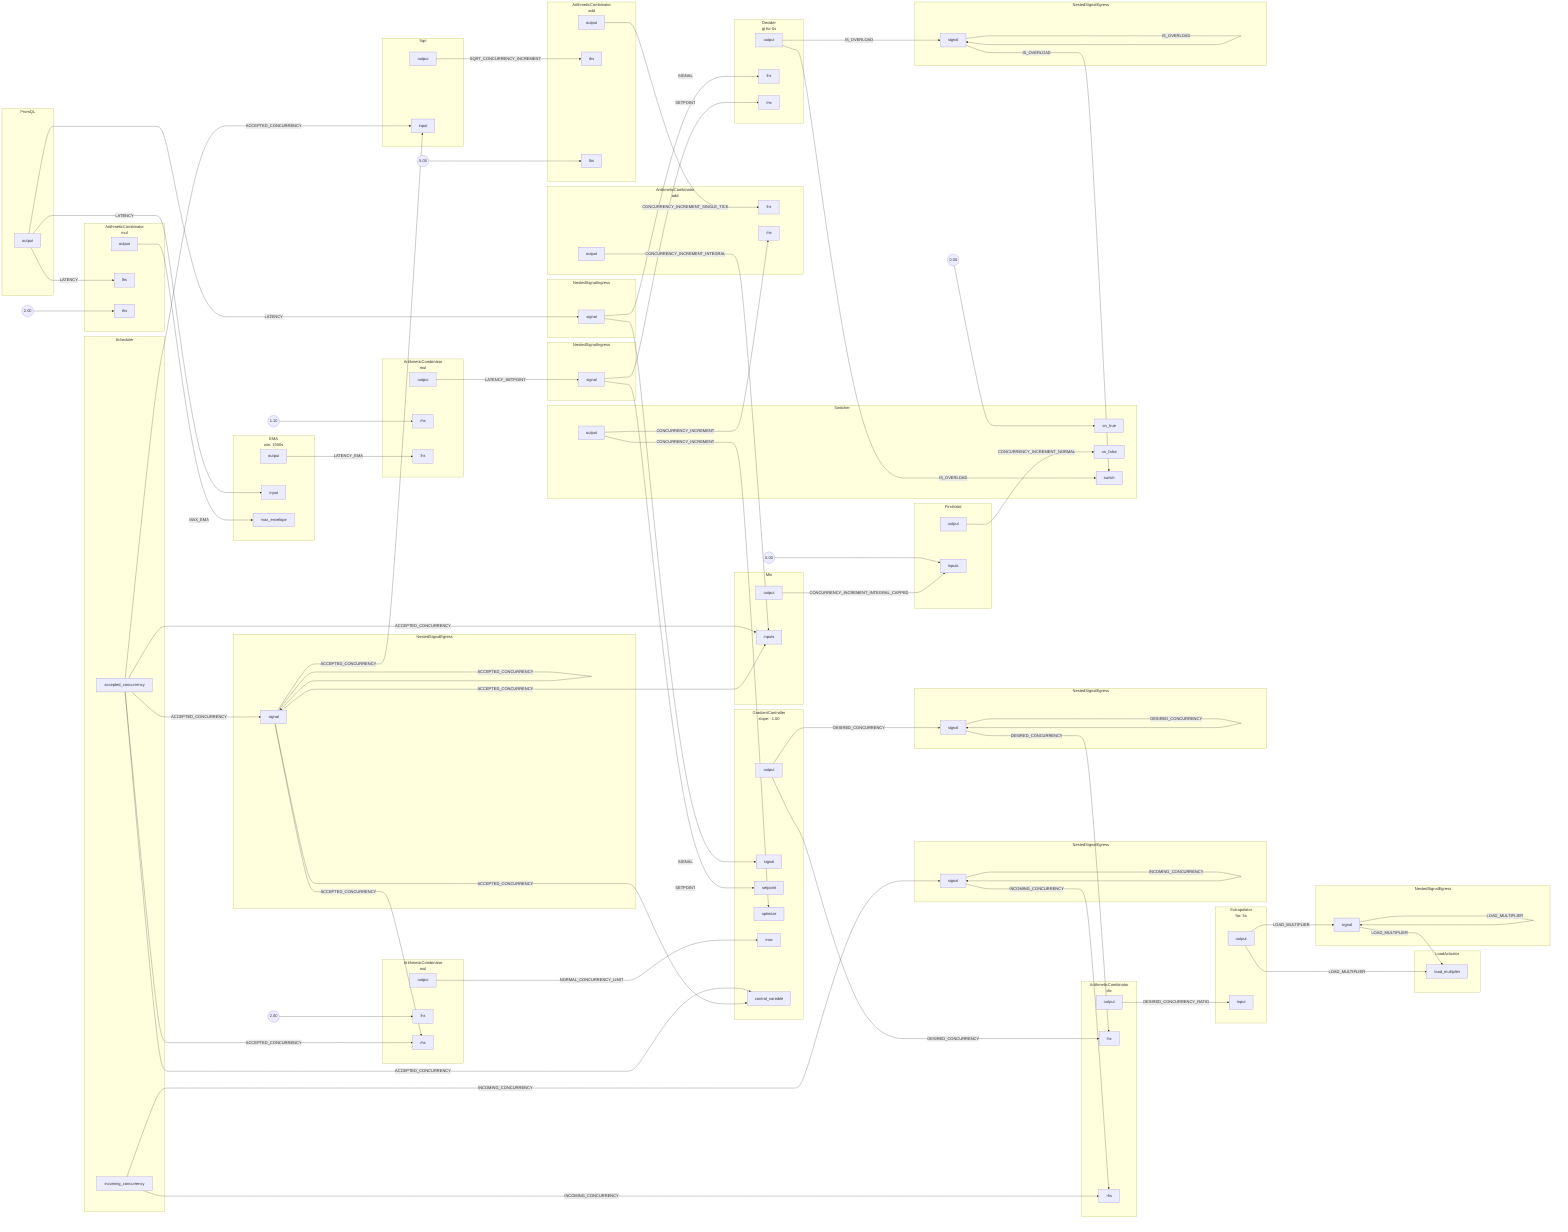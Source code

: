 flowchart LR
subgraph root.0[PromQL]
subgraph root.0_outports[ ]
style root.0_outports fill:none,stroke:none
root.0output[output]
end
end
subgraph root.1[<center>ArithmeticCombinator<br/>mul</center>]
subgraph root.1_inports[ ]
style root.1_inports fill:none,stroke:none
root.1lhs[lhs]
root.1rhs[rhs]
end
subgraph root.1_outports[ ]
style root.1_outports fill:none,stroke:none
root.1output[output]
end
end
FakeConstant0((2.00))
FakeConstant0 --> root.1rhs
subgraph root.2[<center>ArithmeticCombinator<br/>mul</center>]
subgraph root.2_inports[ ]
style root.2_inports fill:none,stroke:none
root.2rhs[rhs]
root.2lhs[lhs]
end
subgraph root.2_outports[ ]
style root.2_outports fill:none,stroke:none
root.2output[output]
end
end
FakeConstant1((1.10))
FakeConstant1 --> root.2rhs
subgraph root.3[<center>EMA<br/>win: 1500s</center>]
subgraph root.3_inports[ ]
style root.3_inports fill:none,stroke:none
root.3input[input]
root.3max_envelope[max_envelope]
end
subgraph root.3_outports[ ]
style root.3_outports fill:none,stroke:none
root.3output[output]
end
end
subgraph root.4.0[<center>ArithmeticCombinator<br/>div</center>]
subgraph root.4.0_inports[ ]
style root.4.0_inports fill:none,stroke:none
root.4.0lhs[lhs]
root.4.0rhs[rhs]
end
subgraph root.4.0_outports[ ]
style root.4.0_outports fill:none,stroke:none
root.4.0output[output]
end
end
subgraph root.4.1[<center>ArithmeticCombinator<br/>mul</center>]
subgraph root.4.1_inports[ ]
style root.4.1_inports fill:none,stroke:none
root.4.1lhs[lhs]
root.4.1rhs[rhs]
end
subgraph root.4.1_outports[ ]
style root.4.1_outports fill:none,stroke:none
root.4.1output[output]
end
end
FakeConstant2((2.00))
FakeConstant2 --> root.4.1lhs
subgraph root.4.2[<center>ArithmeticCombinator<br/>add</center>]
subgraph root.4.2_inports[ ]
style root.4.2_inports fill:none,stroke:none
root.4.2rhs[rhs]
root.4.2lhs[lhs]
end
subgraph root.4.2_outports[ ]
style root.4.2_outports fill:none,stroke:none
root.4.2output[output]
end
end
FakeConstant3((5.00))
FakeConstant3 --> root.4.2lhs
subgraph root.4.3[<center>ArithmeticCombinator<br/>add</center>]
subgraph root.4.3_inports[ ]
style root.4.3_inports fill:none,stroke:none
root.4.3lhs[lhs]
root.4.3rhs[rhs]
end
subgraph root.4.3_outports[ ]
style root.4.3_outports fill:none,stroke:none
root.4.3output[output]
end
end
subgraph root.4.4[Min]
subgraph root.4.4_inports[ ]
style root.4.4_inports fill:none,stroke:none
root.4.4inputs[inputs]
root.4.4inputs[inputs]
end
subgraph root.4.4_outports[ ]
style root.4.4_outports fill:none,stroke:none
root.4.4output[output]
end
end
subgraph root.4.5[FirstValid]
subgraph root.4.5_inports[ ]
style root.4.5_inports fill:none,stroke:none
root.4.5inputs[inputs]
root.4.5inputs[inputs]
end
subgraph root.4.5_outports[ ]
style root.4.5_outports fill:none,stroke:none
root.4.5output[output]
end
end
FakeConstant4((0.00))
FakeConstant4 --> root.4.5inputs
subgraph root.4.6[Sqrt]
subgraph root.4.6_inports[ ]
style root.4.6_inports fill:none,stroke:none
root.4.6input[input]
end
subgraph root.4.6_outports[ ]
style root.4.6_outports fill:none,stroke:none
root.4.6output[output]
end
end
subgraph root.4.7[<center>GradientController<br/>slope: -1.00</center>]
subgraph root.4.7_inports[ ]
style root.4.7_inports fill:none,stroke:none
root.4.7signal[signal]
root.4.7setpoint[setpoint]
root.4.7optimize[optimize]
root.4.7max[max]
root.4.7control_variable[control_variable]
end
subgraph root.4.7_outports[ ]
style root.4.7_outports fill:none,stroke:none
root.4.7output[output]
end
end
subgraph root.4.8[<center>Extrapolator<br/>for: 5s</center>]
subgraph root.4.8_inports[ ]
style root.4.8_inports fill:none,stroke:none
root.4.8input[input]
end
subgraph root.4.8_outports[ ]
style root.4.8_outports fill:none,stroke:none
root.4.8output[output]
end
end
subgraph root.4.9.Scheduler[Scheduler]
subgraph root.4.9.Scheduler_outports[ ]
style root.4.9.Scheduler_outports fill:none,stroke:none
root.4.9.Scheduleraccepted_concurrency[accepted_concurrency]
root.4.9.Schedulerincoming_concurrency[incoming_concurrency]
end
end
subgraph root.4.9.LoadActuator[LoadActuator]
subgraph root.4.9.LoadActuator_inports[ ]
style root.4.9.LoadActuator_inports fill:none,stroke:none
root.4.9.LoadActuatorload_multiplier[load_multiplier]
end
end
subgraph root.4.10[<center>Decider<br/>gt for 0s</center>]
subgraph root.4.10_inports[ ]
style root.4.10_inports fill:none,stroke:none
root.4.10lhs[lhs]
root.4.10rhs[rhs]
end
subgraph root.4.10_outports[ ]
style root.4.10_outports fill:none,stroke:none
root.4.10output[output]
end
end
subgraph root.4.11[Switcher]
subgraph root.4.11_inports[ ]
style root.4.11_inports fill:none,stroke:none
root.4.11on_true[on_true]
root.4.11on_false[on_false]
root.4.11switch[switch]
end
subgraph root.4.11_outports[ ]
style root.4.11_outports fill:none,stroke:none
root.4.11output[output]
end
end
FakeConstant5((0.00))
FakeConstant5 --> root.4.11on_true
subgraph root.4.12[NestedSignalIngress]
subgraph root.4.12_inports[ ]
style root.4.12_inports fill:none,stroke:none
root.4.12signal[signal]
end
subgraph root.4.12_outports[ ]
style root.4.12_outports fill:none,stroke:none
root.4.12signal[signal]
end
end
subgraph root.4.13[NestedSignalIngress]
subgraph root.4.13_inports[ ]
style root.4.13_inports fill:none,stroke:none
root.4.13signal[signal]
end
subgraph root.4.13_outports[ ]
style root.4.13_outports fill:none,stroke:none
root.4.13signal[signal]
end
end
subgraph root.4.14[NestedSignalEgress]
subgraph root.4.14_inports[ ]
style root.4.14_inports fill:none,stroke:none
root.4.14signal[signal]
end
subgraph root.4.14_outports[ ]
style root.4.14_outports fill:none,stroke:none
root.4.14signal[signal]
end
end
subgraph root.4.15[NestedSignalEgress]
subgraph root.4.15_inports[ ]
style root.4.15_inports fill:none,stroke:none
root.4.15signal[signal]
end
subgraph root.4.15_outports[ ]
style root.4.15_outports fill:none,stroke:none
root.4.15signal[signal]
end
end
subgraph root.4.16[NestedSignalEgress]
subgraph root.4.16_inports[ ]
style root.4.16_inports fill:none,stroke:none
root.4.16signal[signal]
end
subgraph root.4.16_outports[ ]
style root.4.16_outports fill:none,stroke:none
root.4.16signal[signal]
end
end
subgraph root.4.17[NestedSignalEgress]
subgraph root.4.17_inports[ ]
style root.4.17_inports fill:none,stroke:none
root.4.17signal[signal]
end
subgraph root.4.17_outports[ ]
style root.4.17_outports fill:none,stroke:none
root.4.17signal[signal]
end
end
subgraph root.4.18[NestedSignalEgress]
subgraph root.4.18_inports[ ]
style root.4.18_inports fill:none,stroke:none
root.4.18signal[signal]
end
subgraph root.4.18_outports[ ]
style root.4.18_outports fill:none,stroke:none
root.4.18signal[signal]
end
end
root.0output --> |LATENCY| root.1lhs
root.0output --> |LATENCY| root.3input
root.0output --> |LATENCY| root.4.12signal
root.2output --> |LATENCY_SETPOINT| root.4.13signal
root.3output --> |LATENCY_EMA| root.2lhs
root.4.0output --> |DESIRED_CONCURRENCY_RATIO| root.4.8input
root.4.1output --> |NORMAL_CONCURRENCY_LIMIT| root.4.7max
root.4.3output --> |CONCURRENCY_INCREMENT_INTEGRAL| root.4.4inputs
root.4.5output --> |CONCURRENCY_INCREMENT_NORMAL| root.4.11on_false
root.4.6output --> |SQRT_CONCURRENCY_INCREMENT| root.4.2rhs
root.4.8output --> |LOAD_MULTIPLIER| root.4.9.LoadActuatorload_multiplier
root.4.8output --> |LOAD_MULTIPLIER| root.4.18signal
root.4.18signal --> |LOAD_MULTIPLIER| root.4.9.LoadActuatorload_multiplier
root.4.18signal --> |LOAD_MULTIPLIER| root.4.18signal
root.4.11output --> |CONCURRENCY_INCREMENT| root.4.3rhs
root.4.11output --> |CONCURRENCY_INCREMENT| root.4.7optimize
root.4.13signal --> |SETPOINT| root.4.7setpoint
root.4.13signal --> |SETPOINT| root.4.10rhs
root.4.10output --> |IS_OVERLOAD| root.4.11switch
root.4.10output --> |IS_OVERLOAD| root.4.17signal
root.4.17signal --> |IS_OVERLOAD| root.4.11switch
root.4.17signal --> |IS_OVERLOAD| root.4.17signal
root.4.12signal --> |SIGNAL| root.4.7signal
root.4.12signal --> |SIGNAL| root.4.10lhs
root.1output --> |MAX_EMA| root.3max_envelope
root.4.2output --> |CONCURRENCY_INCREMENT_SINGLE_TICK| root.4.3lhs
root.4.4output --> |CONCURRENCY_INCREMENT_INTEGRAL_CAPPED| root.4.5inputs
root.4.7output --> |DESIRED_CONCURRENCY| root.4.0lhs
root.4.7output --> |DESIRED_CONCURRENCY| root.4.16signal
root.4.16signal --> |DESIRED_CONCURRENCY| root.4.0lhs
root.4.16signal --> |DESIRED_CONCURRENCY| root.4.16signal
root.4.9.Scheduleraccepted_concurrency --> |ACCEPTED_CONCURRENCY| root.4.1rhs
root.4.9.Scheduleraccepted_concurrency --> |ACCEPTED_CONCURRENCY| root.4.4inputs
root.4.9.Scheduleraccepted_concurrency --> |ACCEPTED_CONCURRENCY| root.4.6input
root.4.9.Scheduleraccepted_concurrency --> |ACCEPTED_CONCURRENCY| root.4.7control_variable
root.4.9.Scheduleraccepted_concurrency --> |ACCEPTED_CONCURRENCY| root.4.14signal
root.4.14signal --> |ACCEPTED_CONCURRENCY| root.4.1rhs
root.4.14signal --> |ACCEPTED_CONCURRENCY| root.4.4inputs
root.4.14signal --> |ACCEPTED_CONCURRENCY| root.4.6input
root.4.14signal --> |ACCEPTED_CONCURRENCY| root.4.7control_variable
root.4.14signal --> |ACCEPTED_CONCURRENCY| root.4.14signal
root.4.9.Schedulerincoming_concurrency --> |INCOMING_CONCURRENCY| root.4.0rhs
root.4.9.Schedulerincoming_concurrency --> |INCOMING_CONCURRENCY| root.4.15signal
root.4.15signal --> |INCOMING_CONCURRENCY| root.4.0rhs
root.4.15signal --> |INCOMING_CONCURRENCY| root.4.15signal